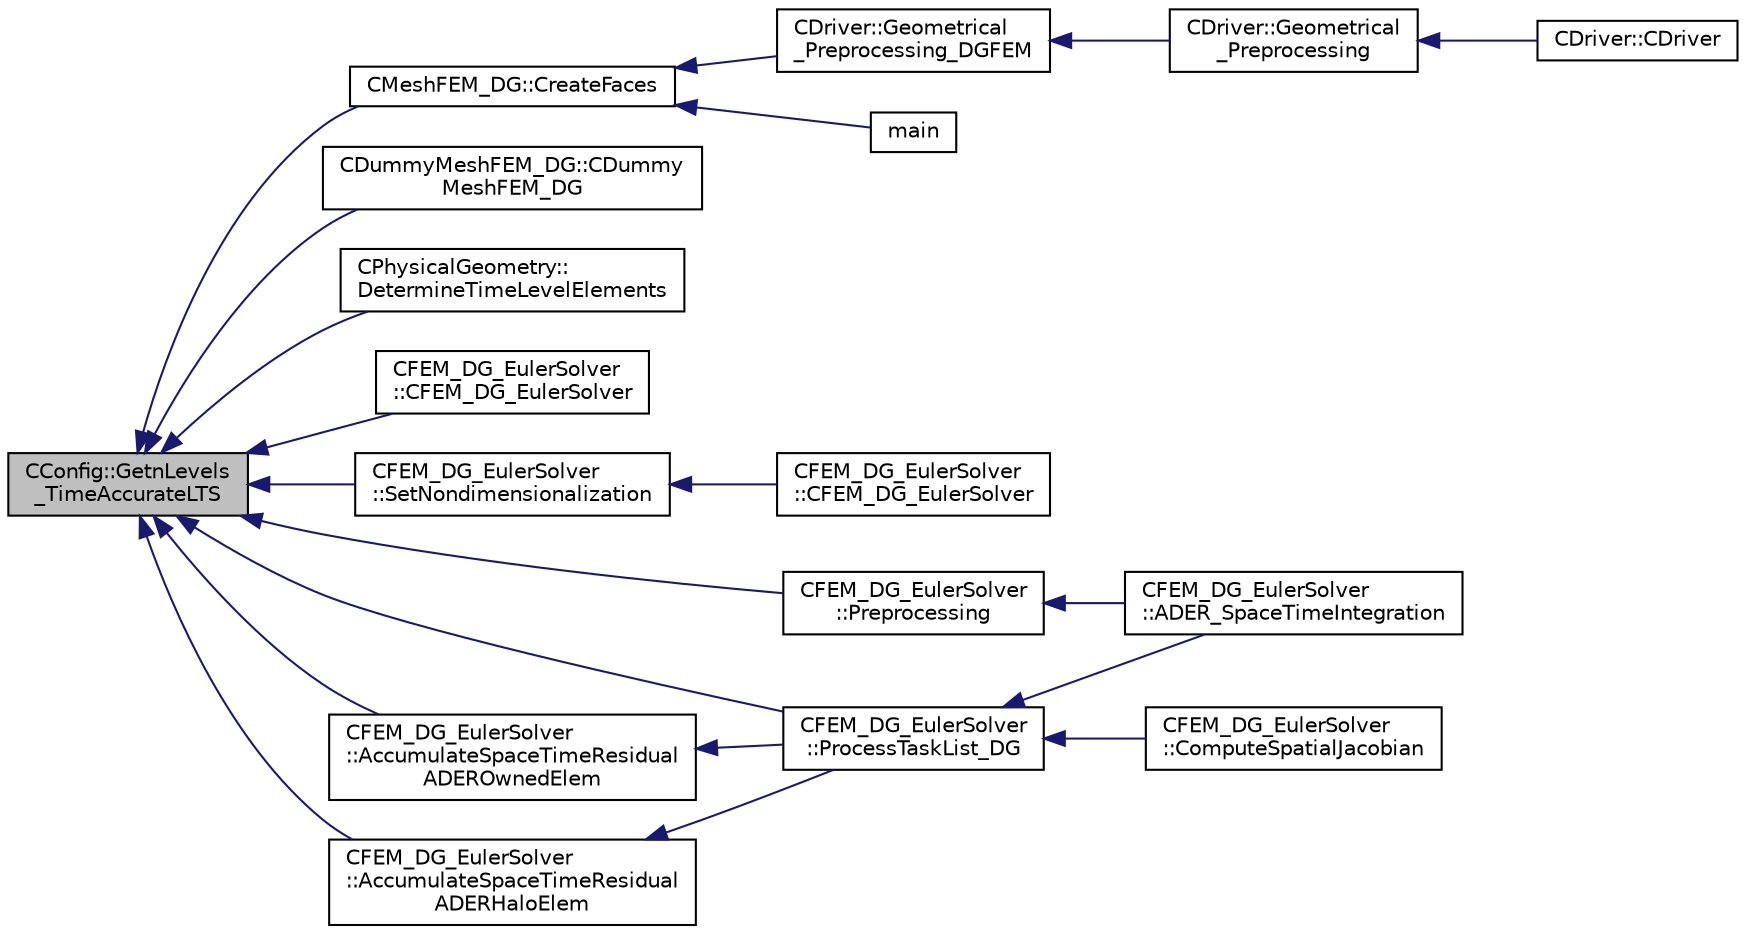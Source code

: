 digraph "CConfig::GetnLevels_TimeAccurateLTS"
{
  edge [fontname="Helvetica",fontsize="10",labelfontname="Helvetica",labelfontsize="10"];
  node [fontname="Helvetica",fontsize="10",shape=record];
  rankdir="LR";
  Node8600 [label="CConfig::GetnLevels\l_TimeAccurateLTS",height=0.2,width=0.4,color="black", fillcolor="grey75", style="filled", fontcolor="black"];
  Node8600 -> Node8601 [dir="back",color="midnightblue",fontsize="10",style="solid",fontname="Helvetica"];
  Node8601 [label="CMeshFEM_DG::CreateFaces",height=0.2,width=0.4,color="black", fillcolor="white", style="filled",URL="$class_c_mesh_f_e_m___d_g.html#a1f627fc4d40b545b139486a83396874d",tooltip="Function to create the faces used in the DG formulation. "];
  Node8601 -> Node8602 [dir="back",color="midnightblue",fontsize="10",style="solid",fontname="Helvetica"];
  Node8602 [label="CDriver::Geometrical\l_Preprocessing_DGFEM",height=0.2,width=0.4,color="black", fillcolor="white", style="filled",URL="$class_c_driver.html#a2d9ea1c3d957f03fa5e22fa55e3369a6",tooltip="Do the geometrical preprocessing for the DG FEM solver. "];
  Node8602 -> Node8603 [dir="back",color="midnightblue",fontsize="10",style="solid",fontname="Helvetica"];
  Node8603 [label="CDriver::Geometrical\l_Preprocessing",height=0.2,width=0.4,color="black", fillcolor="white", style="filled",URL="$class_c_driver.html#ad3d55fa299acdb779a7772bcee249004",tooltip="Construction of the edge-based data structure and the multigrid structure. "];
  Node8603 -> Node8604 [dir="back",color="midnightblue",fontsize="10",style="solid",fontname="Helvetica"];
  Node8604 [label="CDriver::CDriver",height=0.2,width=0.4,color="black", fillcolor="white", style="filled",URL="$class_c_driver.html#a3fca4a013a6efa9bbb38fe78a86b5f3d",tooltip="Constructor of the class. "];
  Node8601 -> Node8605 [dir="back",color="midnightblue",fontsize="10",style="solid",fontname="Helvetica"];
  Node8605 [label="main",height=0.2,width=0.4,color="black", fillcolor="white", style="filled",URL="$_s_u2___d_o_t_8cpp.html#a0ddf1224851353fc92bfbff6f499fa97"];
  Node8600 -> Node8606 [dir="back",color="midnightblue",fontsize="10",style="solid",fontname="Helvetica"];
  Node8606 [label="CDummyMeshFEM_DG::CDummy\lMeshFEM_DG",height=0.2,width=0.4,color="black", fillcolor="white", style="filled",URL="$class_c_dummy_mesh_f_e_m___d_g.html#a292c0e183f7ee0db7badeccc4bd05ac4",tooltip="Constructor of the class. "];
  Node8600 -> Node8607 [dir="back",color="midnightblue",fontsize="10",style="solid",fontname="Helvetica"];
  Node8607 [label="CPhysicalGeometry::\lDetermineTimeLevelElements",height=0.2,width=0.4,color="black", fillcolor="white", style="filled",URL="$class_c_physical_geometry.html#a18f63cc49f7dc20241a0599ad1426ba8",tooltip="Determine the time level of the elements when time accurate local time stepping is employed..."];
  Node8600 -> Node8608 [dir="back",color="midnightblue",fontsize="10",style="solid",fontname="Helvetica"];
  Node8608 [label="CFEM_DG_EulerSolver\l::CFEM_DG_EulerSolver",height=0.2,width=0.4,color="black", fillcolor="white", style="filled",URL="$class_c_f_e_m___d_g___euler_solver.html#a677fa998b78bd489a3f8bee0d56623dd"];
  Node8600 -> Node8609 [dir="back",color="midnightblue",fontsize="10",style="solid",fontname="Helvetica"];
  Node8609 [label="CFEM_DG_EulerSolver\l::SetNondimensionalization",height=0.2,width=0.4,color="black", fillcolor="white", style="filled",URL="$class_c_f_e_m___d_g___euler_solver.html#a31316dc2fe564329d9bb372961b10a3a",tooltip="Set the fluid solver nondimensionalization. "];
  Node8609 -> Node8610 [dir="back",color="midnightblue",fontsize="10",style="solid",fontname="Helvetica"];
  Node8610 [label="CFEM_DG_EulerSolver\l::CFEM_DG_EulerSolver",height=0.2,width=0.4,color="black", fillcolor="white", style="filled",URL="$class_c_f_e_m___d_g___euler_solver.html#a70d30ef9e7cd7620d54ec73f4b1ed28c"];
  Node8600 -> Node8611 [dir="back",color="midnightblue",fontsize="10",style="solid",fontname="Helvetica"];
  Node8611 [label="CFEM_DG_EulerSolver\l::Preprocessing",height=0.2,width=0.4,color="black", fillcolor="white", style="filled",URL="$class_c_f_e_m___d_g___euler_solver.html#aeb9ecebe3a3192fa6a00b0dcdf88d469",tooltip="Compute primitive variables and their gradients. "];
  Node8611 -> Node8612 [dir="back",color="midnightblue",fontsize="10",style="solid",fontname="Helvetica"];
  Node8612 [label="CFEM_DG_EulerSolver\l::ADER_SpaceTimeIntegration",height=0.2,width=0.4,color="black", fillcolor="white", style="filled",URL="$class_c_f_e_m___d_g___euler_solver.html#a7f0da04d44069701db2228210b91c59e",tooltip="Function, to carry out the space time integration for ADER with time accurate local time stepping..."];
  Node8600 -> Node8613 [dir="back",color="midnightblue",fontsize="10",style="solid",fontname="Helvetica"];
  Node8613 [label="CFEM_DG_EulerSolver\l::ProcessTaskList_DG",height=0.2,width=0.4,color="black", fillcolor="white", style="filled",URL="$class_c_f_e_m___d_g___euler_solver.html#a651cad1a94f2024c75a1a8be347e3375",tooltip="Function, which processes the list of tasks to be executed by the DG solver. "];
  Node8613 -> Node8614 [dir="back",color="midnightblue",fontsize="10",style="solid",fontname="Helvetica"];
  Node8614 [label="CFEM_DG_EulerSolver\l::ComputeSpatialJacobian",height=0.2,width=0.4,color="black", fillcolor="white", style="filled",URL="$class_c_f_e_m___d_g___euler_solver.html#ac59d8dae95e3c3cc3ab3feaeb9be4b22",tooltip="Function, which controls the computation of the spatial Jacobian. "];
  Node8613 -> Node8612 [dir="back",color="midnightblue",fontsize="10",style="solid",fontname="Helvetica"];
  Node8600 -> Node8615 [dir="back",color="midnightblue",fontsize="10",style="solid",fontname="Helvetica"];
  Node8615 [label="CFEM_DG_EulerSolver\l::AccumulateSpaceTimeResidual\lADEROwnedElem",height=0.2,width=0.4,color="black", fillcolor="white", style="filled",URL="$class_c_f_e_m___d_g___euler_solver.html#a0a18dfd035e17379824d2a3a032d3ab3",tooltip="Function, which accumulates the space time residual of the ADER-DG time integration scheme for the ow..."];
  Node8615 -> Node8613 [dir="back",color="midnightblue",fontsize="10",style="solid",fontname="Helvetica"];
  Node8600 -> Node8616 [dir="back",color="midnightblue",fontsize="10",style="solid",fontname="Helvetica"];
  Node8616 [label="CFEM_DG_EulerSolver\l::AccumulateSpaceTimeResidual\lADERHaloElem",height=0.2,width=0.4,color="black", fillcolor="white", style="filled",URL="$class_c_f_e_m___d_g___euler_solver.html#ad69d3dd7fafb9203abbc9e876cbcd7a8",tooltip="Function, which accumulates the space time residual of the ADER-DG time integration scheme for the ha..."];
  Node8616 -> Node8613 [dir="back",color="midnightblue",fontsize="10",style="solid",fontname="Helvetica"];
}
